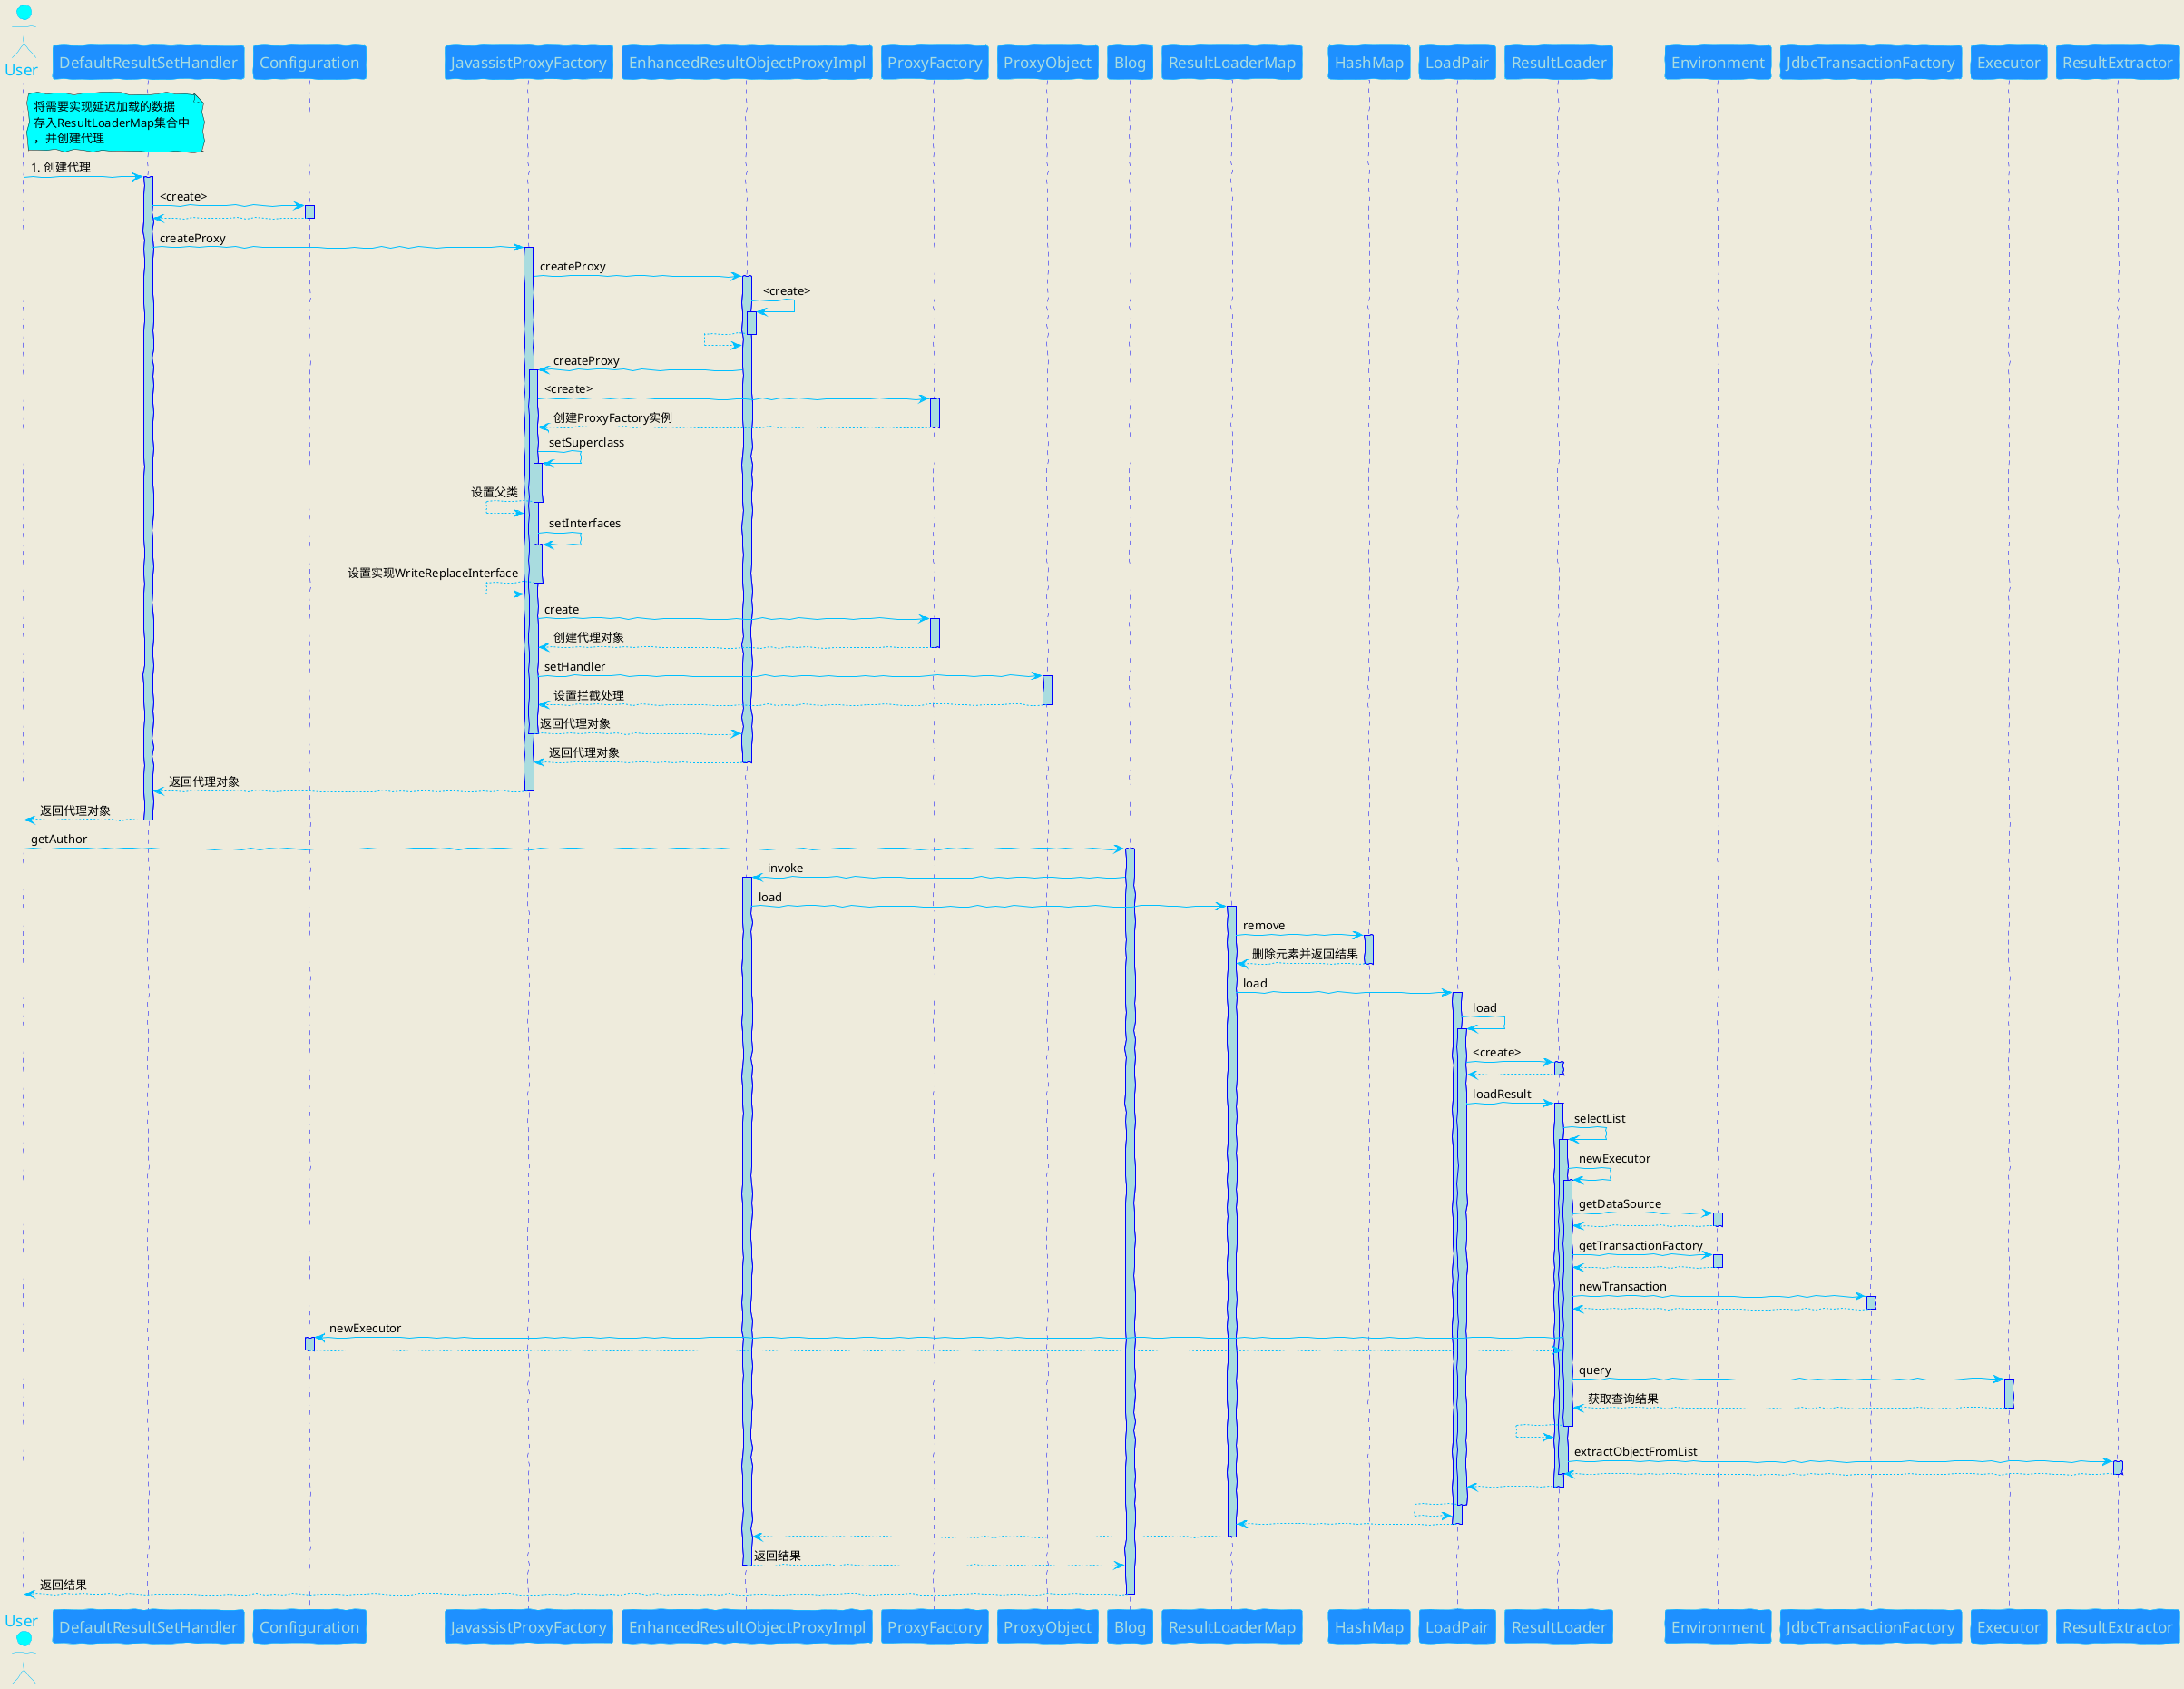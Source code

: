 @startuml
skinparam backgroundColor #EEEBDC
skinparam handwritten true

skinparam sequence {
	ArrowColor DeepSkyBlue
	ActorBorderColor DeepSkyBlue
	LifeLineBorderColor blue
	LifeLineBackgroundColor #A9DCDF

	ParticipantBorderColor DeepSkyBlue
	ParticipantBackgroundColor DodgerBlue
	ParticipantFontName Impact
	ParticipantFontSize 17
	ParticipantFontColor #A9DCDF

	ActorBackgroundColor aqua
	ActorFontColor DeepSkyBlue
	ActorFontSize 17
	ActorFontName Aapex
}
actor User
note right of User #aqua
	将需要实现延迟加载的数据
	存入ResultLoaderMap集合中
	，并创建代理
end note

User -> DefaultResultSetHandler: 1. 创建代理
activate DefaultResultSetHandler

    DefaultResultSetHandler ->  Configuration: <create>
    activate Configuration
    DefaultResultSetHandler <-- Configuration:
    deactivate Configuration

    DefaultResultSetHandler -> JavassistProxyFactory: createProxy
    activate JavassistProxyFactory
        JavassistProxyFactory -> EnhancedResultObjectProxyImpl: createProxy
        activate EnhancedResultObjectProxyImpl
            EnhancedResultObjectProxyImpl -> EnhancedResultObjectProxyImpl: <create>
            activate EnhancedResultObjectProxyImpl
            EnhancedResultObjectProxyImpl <-- EnhancedResultObjectProxyImpl:
            deactivate EnhancedResultObjectProxyImpl
            EnhancedResultObjectProxyImpl -> JavassistProxyFactory: createProxy
            activate JavassistProxyFactory
                JavassistProxyFactory -> ProxyFactory: <create>
                activate ProxyFactory
                JavassistProxyFactory <-- ProxyFactory: 创建ProxyFactory实例
                deactivate ProxyFactory
                JavassistProxyFactory -> JavassistProxyFactory: setSuperclass
                activate JavassistProxyFactory
                JavassistProxyFactory <-- JavassistProxyFactory: 设置父类
                deactivate JavassistProxyFactory
                JavassistProxyFactory -> JavassistProxyFactory: setInterfaces
                activate JavassistProxyFactory
                JavassistProxyFactory <-- JavassistProxyFactory: 设置实现WriteReplaceInterface
                deactivate JavassistProxyFactory
                JavassistProxyFactory -> ProxyFactory: create
                activate ProxyFactory
                JavassistProxyFactory <-- ProxyFactory: 创建代理对象
                deactivate ProxyFactory
                JavassistProxyFactory -> ProxyObject: setHandler
                activate ProxyObject
                JavassistProxyFactory <-- ProxyObject: 设置拦截处理
                deactivate ProxyObject
            EnhancedResultObjectProxyImpl <-- JavassistProxyFactory: 返回代理对象
            deactivate JavassistProxyFactory
        JavassistProxyFactory <-- EnhancedResultObjectProxyImpl: 返回代理对象
        deactivate EnhancedResultObjectProxyImpl

    DefaultResultSetHandler <-- JavassistProxyFactory: 返回代理对象
    deactivate JavassistProxyFactory

User <-- DefaultResultSetHandler: 返回代理对象
deactivate DefaultResultSetHandler

User -> Blog: getAuthor
activate Blog
    Blog -> EnhancedResultObjectProxyImpl: invoke
    activate EnhancedResultObjectProxyImpl
        EnhancedResultObjectProxyImpl -> ResultLoaderMap: load
        activate ResultLoaderMap
            ResultLoaderMap -> HashMap: remove
            activate HashMap
            ResultLoaderMap <-- HashMap: 删除元素并返回结果
            deactivate HashMap
            ResultLoaderMap -> LoadPair: load
            activate LoadPair
                LoadPair -> LoadPair: load
                activate LoadPair
                    LoadPair -> ResultLoader: <create>
                    activate ResultLoader
                    LoadPair <-- ResultLoader:
                    deactivate ResultLoader
                    LoadPair -> ResultLoader: loadResult
                    activate ResultLoader
                        ResultLoader -> ResultLoader: selectList
                        activate ResultLoader
                            ResultLoader -> ResultLoader: newExecutor
                            activate ResultLoader
                                ResultLoader -> Environment: getDataSource
                                activate Environment
                                ResultLoader <-- Environment:
                                deactivate Environment
                                ResultLoader -> Environment: getTransactionFactory
                                activate Environment
                                ResultLoader <-- Environment:
                                deactivate Environment
                                ResultLoader -> JdbcTransactionFactory: newTransaction
                                activate JdbcTransactionFactory
                                ResultLoader <-- JdbcTransactionFactory:
                                deactivate JdbcTransactionFactory
                                ResultLoader -> Configuration: newExecutor
                                activate Configuration
                                ResultLoader <-- Configuration:
                                deactivate Configuration
                                ResultLoader -> Executor: query
                                activate Executor
                                ResultLoader <-- Executor: 获取查询结果
                                deactivate Executor
                            ResultLoader <-- ResultLoader:
                            deactivate ResultLoader
                            ResultLoader -> ResultExtractor: extractObjectFromList
                            activate ResultExtractor
                            ResultLoader <-- ResultExtractor:
                            deactivate ResultExtractor
                        deactivate ResultLoader

                    LoadPair <-- ResultLoader:
                    deactivate ResultLoader
                LoadPair <-- LoadPair:
                deactivate LoadPair
            ResultLoaderMap <-- LoadPair:
            deactivate LoadPair


        EnhancedResultObjectProxyImpl <-- ResultLoaderMap:
        deactivate ResultLoaderMap
    Blog <-- EnhancedResultObjectProxyImpl: 返回结果
    deactivate EnhancedResultObjectProxyImpl
User <-- Blog: 返回结果
deactivate Blog




@enduml